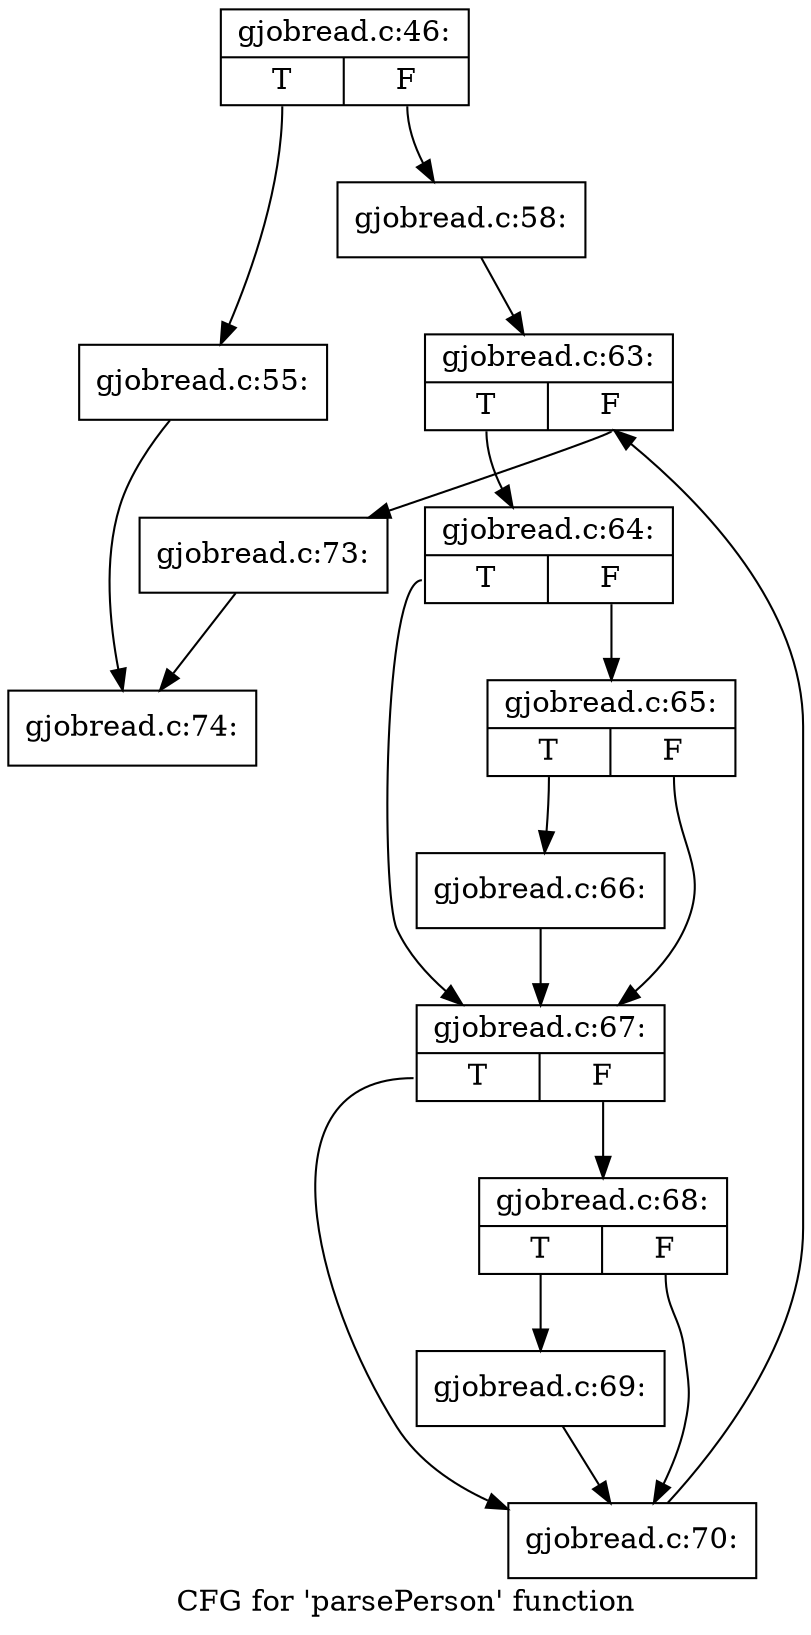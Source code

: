 digraph "CFG for 'parsePerson' function" {
	label="CFG for 'parsePerson' function";

	Node0x50afae0 [shape=record,label="{gjobread.c:46:|{<s0>T|<s1>F}}"];
	Node0x50afae0:s0 -> Node0x52456d0;
	Node0x50afae0:s1 -> Node0x5245720;
	Node0x52456d0 [shape=record,label="{gjobread.c:55:}"];
	Node0x52456d0 -> Node0x523b750;
	Node0x5245720 [shape=record,label="{gjobread.c:58:}"];
	Node0x5245720 -> Node0x52462c0;
	Node0x52462c0 [shape=record,label="{gjobread.c:63:|{<s0>T|<s1>F}}"];
	Node0x52462c0:s0 -> Node0x5246670;
	Node0x52462c0:s1 -> Node0x52464a0;
	Node0x5246670 [shape=record,label="{gjobread.c:64:|{<s0>T|<s1>F}}"];
	Node0x5246670:s0 -> Node0x5246880;
	Node0x5246670:s1 -> Node0x52468d0;
	Node0x52468d0 [shape=record,label="{gjobread.c:65:|{<s0>T|<s1>F}}"];
	Node0x52468d0:s0 -> Node0x5246830;
	Node0x52468d0:s1 -> Node0x5246880;
	Node0x5246830 [shape=record,label="{gjobread.c:66:}"];
	Node0x5246830 -> Node0x5246880;
	Node0x5246880 [shape=record,label="{gjobread.c:67:|{<s0>T|<s1>F}}"];
	Node0x5246880:s0 -> Node0x5247870;
	Node0x5246880:s1 -> Node0x52478c0;
	Node0x52478c0 [shape=record,label="{gjobread.c:68:|{<s0>T|<s1>F}}"];
	Node0x52478c0:s0 -> Node0x5247820;
	Node0x52478c0:s1 -> Node0x5247870;
	Node0x5247820 [shape=record,label="{gjobread.c:69:}"];
	Node0x5247820 -> Node0x5247870;
	Node0x5247870 [shape=record,label="{gjobread.c:70:}"];
	Node0x5247870 -> Node0x52462c0;
	Node0x52464a0 [shape=record,label="{gjobread.c:73:}"];
	Node0x52464a0 -> Node0x523b750;
	Node0x523b750 [shape=record,label="{gjobread.c:74:}"];
}
